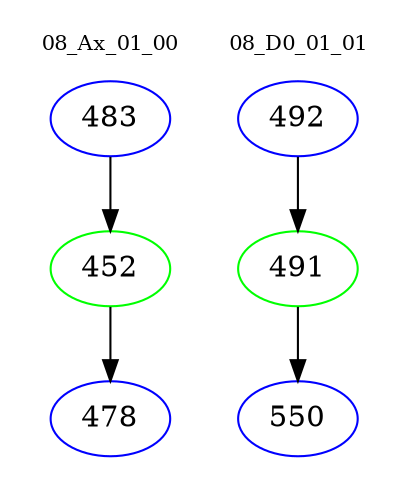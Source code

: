 digraph{
subgraph cluster_0 {
color = white
label = "08_Ax_01_00";
fontsize=10;
T0_483 [label="483", color="blue"]
T0_483 -> T0_452 [color="black"]
T0_452 [label="452", color="green"]
T0_452 -> T0_478 [color="black"]
T0_478 [label="478", color="blue"]
}
subgraph cluster_1 {
color = white
label = "08_D0_01_01";
fontsize=10;
T1_492 [label="492", color="blue"]
T1_492 -> T1_491 [color="black"]
T1_491 [label="491", color="green"]
T1_491 -> T1_550 [color="black"]
T1_550 [label="550", color="blue"]
}
}
